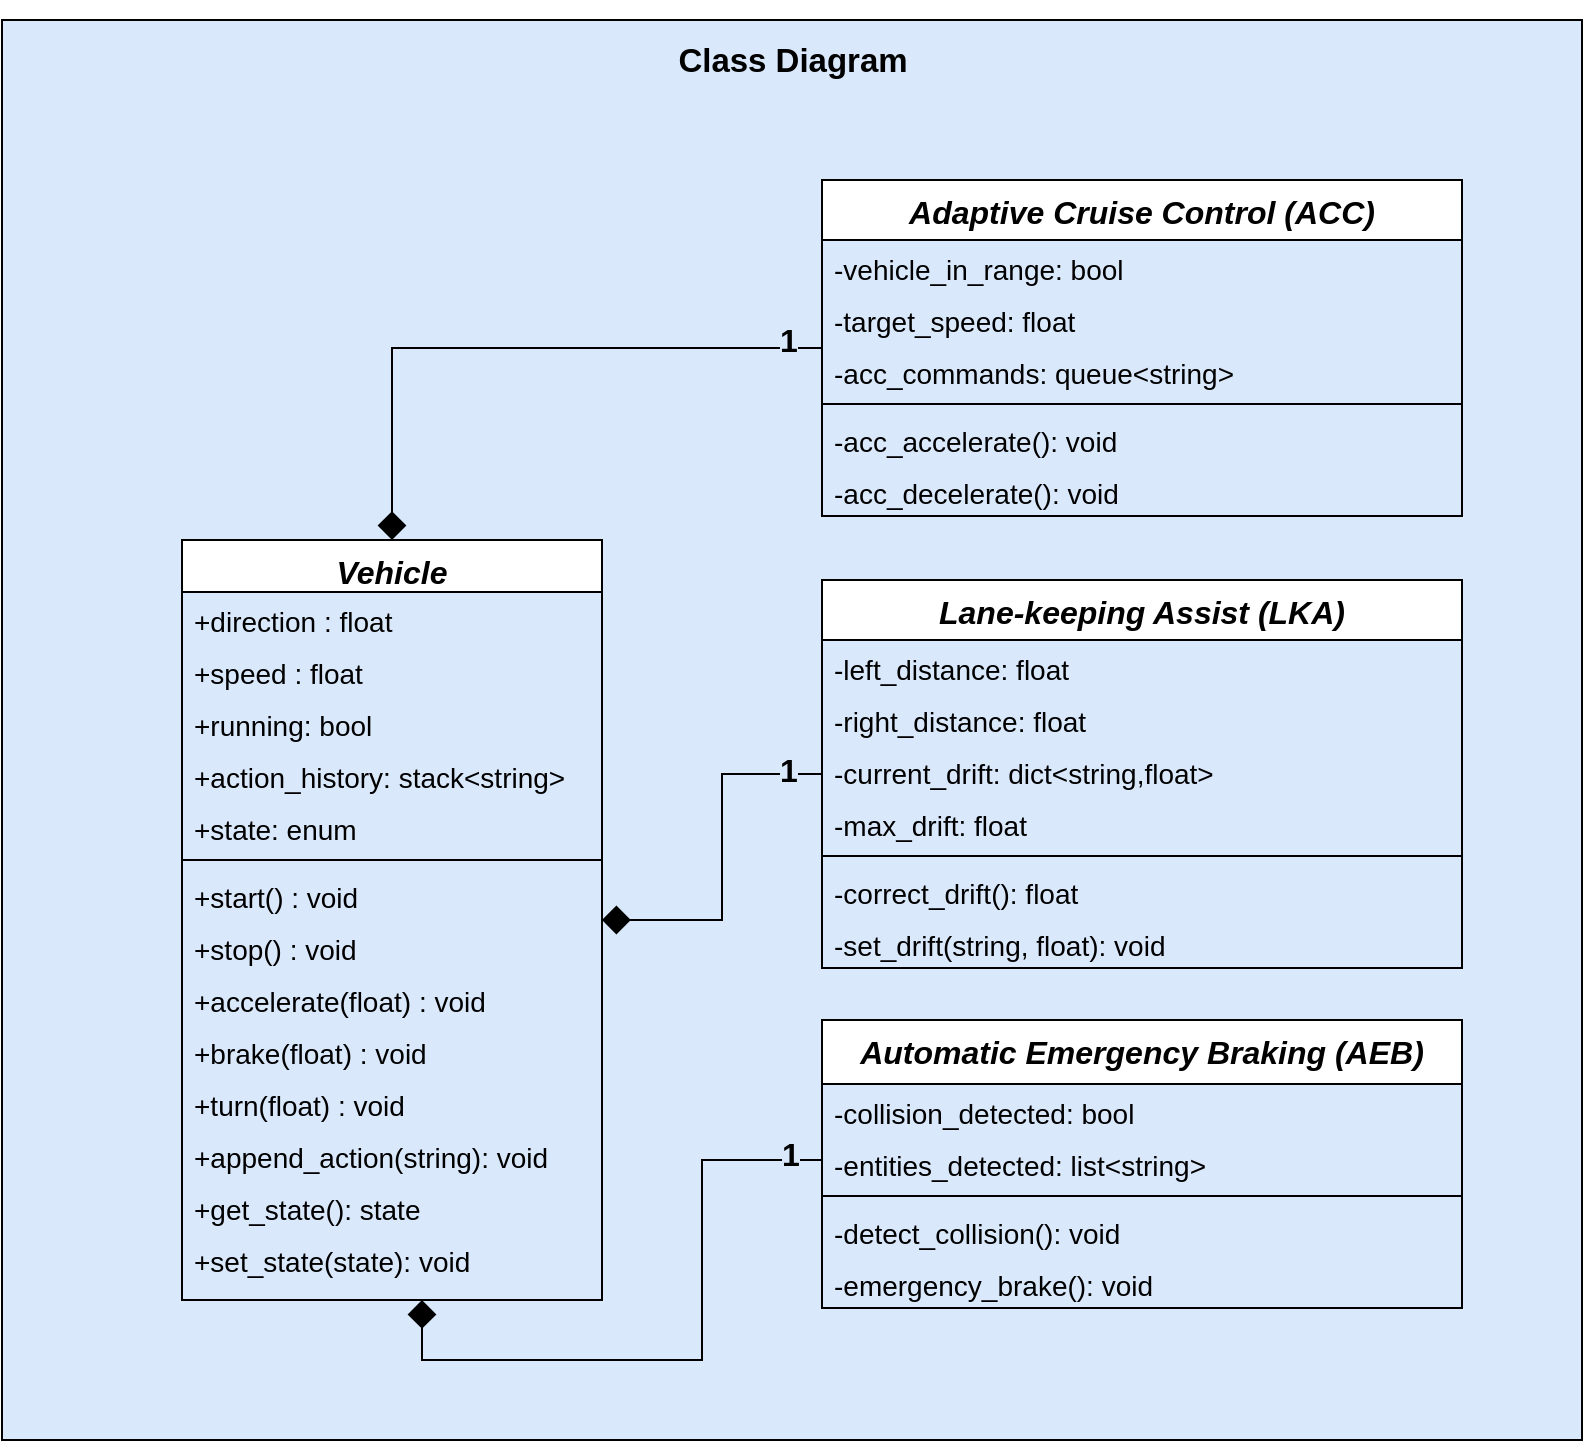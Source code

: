 <mxfile version="20.3.0" type="device"><diagram id="C5RBs43oDa-KdzZeNtuy" name="Page-1"><mxGraphModel dx="1778" dy="2250" grid="1" gridSize="10" guides="1" tooltips="1" connect="1" arrows="1" fold="1" page="1" pageScale="1" pageWidth="827" pageHeight="1169" math="0" shadow="0"><root><mxCell id="WIyWlLk6GJQsqaUBKTNV-0"/><mxCell id="WIyWlLk6GJQsqaUBKTNV-1" parent="WIyWlLk6GJQsqaUBKTNV-0"/><mxCell id="Ifsah4gDjvsLpaiLNbHs-3" value="" style="rounded=0;whiteSpace=wrap;html=1;shadow=0;glass=0;sketch=0;fontSize=16;gradientColor=none;fillColor=#DAE8FC;fillStyle=solid;" vertex="1" parent="WIyWlLk6GJQsqaUBKTNV-1"><mxGeometry x="19" y="-1150" width="790" height="710" as="geometry"/></mxCell><mxCell id="zkfFHV4jXpPFQw0GAbJ--0" value="Vehicle" style="swimlane;fontStyle=3;align=center;verticalAlign=top;childLayout=stackLayout;horizontal=1;startSize=26;horizontalStack=0;resizeParent=1;resizeLast=0;collapsible=1;marginBottom=0;rounded=0;shadow=0;strokeWidth=1;fontSize=16;swimlaneLine=1;sketch=0;swimlaneFillColor=none;gradientColor=none;" parent="WIyWlLk6GJQsqaUBKTNV-1" vertex="1"><mxGeometry x="109" y="-890" width="210" height="380" as="geometry"><mxRectangle x="220" y="160" width="160" height="26" as="alternateBounds"/></mxGeometry></mxCell><mxCell id="zkfFHV4jXpPFQw0GAbJ--1" value="+direction : float" style="text;align=left;verticalAlign=top;spacingLeft=4;spacingRight=4;overflow=hidden;rotatable=0;points=[[0,0.5],[1,0.5]];portConstraint=eastwest;fontSize=14;" parent="zkfFHV4jXpPFQw0GAbJ--0" vertex="1"><mxGeometry y="26" width="210" height="26" as="geometry"/></mxCell><mxCell id="zkfFHV4jXpPFQw0GAbJ--2" value="+speed : float" style="text;align=left;verticalAlign=top;spacingLeft=4;spacingRight=4;overflow=hidden;rotatable=0;points=[[0,0.5],[1,0.5]];portConstraint=eastwest;rounded=0;shadow=0;html=0;fontSize=14;" parent="zkfFHV4jXpPFQw0GAbJ--0" vertex="1"><mxGeometry y="52" width="210" height="26" as="geometry"/></mxCell><mxCell id="mii2rGx8am7IwSkeR5Ow-42" value="+running: bool" style="text;align=left;verticalAlign=top;spacingLeft=4;spacingRight=4;overflow=hidden;rotatable=0;points=[[0,0.5],[1,0.5]];portConstraint=eastwest;rounded=0;shadow=0;html=0;fontSize=14;" parent="zkfFHV4jXpPFQw0GAbJ--0" vertex="1"><mxGeometry y="78" width="210" height="26" as="geometry"/></mxCell><mxCell id="QdHuCyK7JrDkJNNDOWvG-0" value="+action_history: stack&lt;string&gt;" style="text;align=left;verticalAlign=top;spacingLeft=4;spacingRight=4;overflow=hidden;rotatable=0;points=[[0,0.5],[1,0.5]];portConstraint=eastwest;rounded=0;shadow=0;html=0;fontSize=14;" parent="zkfFHV4jXpPFQw0GAbJ--0" vertex="1"><mxGeometry y="104" width="210" height="26" as="geometry"/></mxCell><mxCell id="EL9Ea7p4WdLhUgLB-JUu-0" value="+state: enum" style="text;align=left;verticalAlign=top;spacingLeft=4;spacingRight=4;overflow=hidden;rotatable=0;points=[[0,0.5],[1,0.5]];portConstraint=eastwest;rounded=0;shadow=0;html=0;fontSize=14;" parent="zkfFHV4jXpPFQw0GAbJ--0" vertex="1"><mxGeometry y="130" width="210" height="26" as="geometry"/></mxCell><mxCell id="zkfFHV4jXpPFQw0GAbJ--4" value="" style="line;html=1;strokeWidth=1;align=left;verticalAlign=middle;spacingTop=-1;spacingLeft=3;spacingRight=3;rotatable=0;labelPosition=right;points=[];portConstraint=eastwest;gradientColor=none;" parent="zkfFHV4jXpPFQw0GAbJ--0" vertex="1"><mxGeometry y="156" width="210" height="8" as="geometry"/></mxCell><mxCell id="mii2rGx8am7IwSkeR5Ow-43" value="+start() : void" style="text;align=left;verticalAlign=top;spacingLeft=4;spacingRight=4;overflow=hidden;rotatable=0;points=[[0,0.5],[1,0.5]];portConstraint=eastwest;fontSize=14;" parent="zkfFHV4jXpPFQw0GAbJ--0" vertex="1"><mxGeometry y="164" width="210" height="26" as="geometry"/></mxCell><mxCell id="mii2rGx8am7IwSkeR5Ow-44" value="+stop() : void" style="text;align=left;verticalAlign=top;spacingLeft=4;spacingRight=4;overflow=hidden;rotatable=0;points=[[0,0.5],[1,0.5]];portConstraint=eastwest;fontSize=14;" parent="zkfFHV4jXpPFQw0GAbJ--0" vertex="1"><mxGeometry y="190" width="210" height="26" as="geometry"/></mxCell><mxCell id="lTzDsfitRxZ7q9W2kJzX-4" value="+accelerate(float) : void" style="text;align=left;verticalAlign=top;spacingLeft=4;spacingRight=4;overflow=hidden;rotatable=0;points=[[0,0.5],[1,0.5]];portConstraint=eastwest;fontSize=14;" parent="zkfFHV4jXpPFQw0GAbJ--0" vertex="1"><mxGeometry y="216" width="210" height="26" as="geometry"/></mxCell><mxCell id="zkfFHV4jXpPFQw0GAbJ--5" value="+brake(float) : void" style="text;align=left;verticalAlign=top;spacingLeft=4;spacingRight=4;overflow=hidden;rotatable=0;points=[[0,0.5],[1,0.5]];portConstraint=eastwest;fontSize=14;" parent="zkfFHV4jXpPFQw0GAbJ--0" vertex="1"><mxGeometry y="242" width="210" height="26" as="geometry"/></mxCell><mxCell id="lTzDsfitRxZ7q9W2kJzX-5" value="+turn(float) : void" style="text;align=left;verticalAlign=top;spacingLeft=4;spacingRight=4;overflow=hidden;rotatable=0;points=[[0,0.5],[1,0.5]];portConstraint=eastwest;fontSize=14;" parent="zkfFHV4jXpPFQw0GAbJ--0" vertex="1"><mxGeometry y="268" width="210" height="26" as="geometry"/></mxCell><mxCell id="QdHuCyK7JrDkJNNDOWvG-1" value="+append_action(string): void" style="text;align=left;verticalAlign=top;spacingLeft=4;spacingRight=4;overflow=hidden;rotatable=0;points=[[0,0.5],[1,0.5]];portConstraint=eastwest;fontSize=14;" parent="zkfFHV4jXpPFQw0GAbJ--0" vertex="1"><mxGeometry y="294" width="210" height="26" as="geometry"/></mxCell><mxCell id="Ifsah4gDjvsLpaiLNbHs-1" value="+get_state(): state" style="text;align=left;verticalAlign=top;spacingLeft=4;spacingRight=4;overflow=hidden;rotatable=0;points=[[0,0.5],[1,0.5]];portConstraint=eastwest;fontSize=14;" vertex="1" parent="zkfFHV4jXpPFQw0GAbJ--0"><mxGeometry y="320" width="210" height="26" as="geometry"/></mxCell><mxCell id="EL9Ea7p4WdLhUgLB-JUu-1" value="+set_state(state): void" style="text;align=left;verticalAlign=top;spacingLeft=4;spacingRight=4;overflow=hidden;rotatable=0;points=[[0,0.5],[1,0.5]];portConstraint=eastwest;fontSize=14;" parent="zkfFHV4jXpPFQw0GAbJ--0" vertex="1"><mxGeometry y="346" width="210" height="26" as="geometry"/></mxCell><mxCell id="ZNRvxXahvgJ5h_fGLTMg-5" style="edgeStyle=orthogonalEdgeStyle;rounded=0;orthogonalLoop=1;jettySize=auto;html=1;entryX=0.5;entryY=0;entryDx=0;entryDy=0;endArrow=diamond;endFill=1;startSize=6;endSize=12;" parent="WIyWlLk6GJQsqaUBKTNV-1" source="mii2rGx8am7IwSkeR5Ow-13" target="zkfFHV4jXpPFQw0GAbJ--0" edge="1"><mxGeometry relative="1" as="geometry"/></mxCell><mxCell id="ZNRvxXahvgJ5h_fGLTMg-7" value="1" style="edgeLabel;html=1;align=center;verticalAlign=middle;resizable=0;points=[];fontSize=16;fontStyle=1;labelBackgroundColor=#DAE8FC;" parent="ZNRvxXahvgJ5h_fGLTMg-5" vertex="1" connectable="0"><mxGeometry x="-0.887" y="-4" relative="1" as="geometry"><mxPoint as="offset"/></mxGeometry></mxCell><mxCell id="mii2rGx8am7IwSkeR5Ow-13" value="Adaptive Cruise Control (ACC)" style="swimlane;fontStyle=3;align=center;verticalAlign=top;childLayout=stackLayout;horizontal=1;startSize=30;horizontalStack=0;resizeParent=1;resizeLast=0;collapsible=1;marginBottom=0;rounded=0;shadow=0;strokeWidth=1;fontSize=16;swimlaneLine=1;sketch=0;swimlaneFillColor=none;gradientColor=none;" parent="WIyWlLk6GJQsqaUBKTNV-1" vertex="1"><mxGeometry x="429" y="-1070" width="320" height="168" as="geometry"><mxRectangle x="480" y="160" width="220" height="26" as="alternateBounds"/></mxGeometry></mxCell><mxCell id="mii2rGx8am7IwSkeR5Ow-14" value="-vehicle_in_range: bool" style="text;align=left;verticalAlign=top;spacingLeft=4;spacingRight=4;overflow=hidden;rotatable=0;points=[[0,0.5],[1,0.5]];portConstraint=eastwest;fontSize=14;" parent="mii2rGx8am7IwSkeR5Ow-13" vertex="1"><mxGeometry y="30" width="320" height="26" as="geometry"/></mxCell><mxCell id="Ifsah4gDjvsLpaiLNbHs-2" value="-target_speed: float" style="text;align=left;verticalAlign=top;spacingLeft=4;spacingRight=4;overflow=hidden;rotatable=0;points=[[0,0.5],[1,0.5]];portConstraint=eastwest;fontSize=14;" vertex="1" parent="mii2rGx8am7IwSkeR5Ow-13"><mxGeometry y="56" width="320" height="26" as="geometry"/></mxCell><mxCell id="QdHuCyK7JrDkJNNDOWvG-5" value="-acc_commands: queue&lt;string&gt;" style="text;align=left;verticalAlign=top;spacingLeft=4;spacingRight=4;overflow=hidden;rotatable=0;points=[[0,0.5],[1,0.5]];portConstraint=eastwest;fontSize=14;" parent="mii2rGx8am7IwSkeR5Ow-13" vertex="1"><mxGeometry y="82" width="320" height="26" as="geometry"/></mxCell><mxCell id="mii2rGx8am7IwSkeR5Ow-16" value="" style="line;html=1;strokeWidth=1;align=left;verticalAlign=middle;spacingTop=-1;spacingLeft=3;spacingRight=3;rotatable=0;labelPosition=right;points=[];portConstraint=eastwest;" parent="mii2rGx8am7IwSkeR5Ow-13" vertex="1"><mxGeometry y="108" width="320" height="8" as="geometry"/></mxCell><mxCell id="mii2rGx8am7IwSkeR5Ow-17" value="-acc_accelerate(): void" style="text;align=left;verticalAlign=top;spacingLeft=4;spacingRight=4;overflow=hidden;rotatable=0;points=[[0,0.5],[1,0.5]];portConstraint=eastwest;fontSize=14;" parent="mii2rGx8am7IwSkeR5Ow-13" vertex="1"><mxGeometry y="116" width="320" height="26" as="geometry"/></mxCell><mxCell id="mii2rGx8am7IwSkeR5Ow-18" value="-acc_decelerate(): void" style="text;align=left;verticalAlign=top;spacingLeft=4;spacingRight=4;overflow=hidden;rotatable=0;points=[[0,0.5],[1,0.5]];portConstraint=eastwest;fontSize=14;" parent="mii2rGx8am7IwSkeR5Ow-13" vertex="1"><mxGeometry y="142" width="320" height="26" as="geometry"/></mxCell><mxCell id="ZNRvxXahvgJ5h_fGLTMg-4" style="edgeStyle=orthogonalEdgeStyle;rounded=0;orthogonalLoop=1;jettySize=auto;html=1;endArrow=diamond;endFill=1;endSize=12;" parent="WIyWlLk6GJQsqaUBKTNV-1" source="mii2rGx8am7IwSkeR5Ow-25" target="zkfFHV4jXpPFQw0GAbJ--0" edge="1"><mxGeometry relative="1" as="geometry"/></mxCell><mxCell id="ZNRvxXahvgJ5h_fGLTMg-6" value="1" style="edgeLabel;html=1;align=center;verticalAlign=middle;resizable=0;points=[];fontSize=16;fontStyle=1;labelBackgroundColor=#DAE8FC;" parent="ZNRvxXahvgJ5h_fGLTMg-4" vertex="1" connectable="0"><mxGeometry x="-0.807" y="-2" relative="1" as="geometry"><mxPoint as="offset"/></mxGeometry></mxCell><mxCell id="mii2rGx8am7IwSkeR5Ow-25" value="Lane-keeping Assist (LKA)" style="swimlane;fontStyle=3;align=center;verticalAlign=top;childLayout=stackLayout;horizontal=1;startSize=30;horizontalStack=0;resizeParent=1;resizeLast=0;collapsible=1;marginBottom=0;rounded=0;shadow=0;strokeWidth=1;fontSize=16;swimlaneLine=1;sketch=0;swimlaneFillColor=none;gradientColor=none;" parent="WIyWlLk6GJQsqaUBKTNV-1" vertex="1"><mxGeometry x="429" y="-870" width="320" height="194" as="geometry"><mxRectangle x="480" y="302" width="220" height="26" as="alternateBounds"/></mxGeometry></mxCell><mxCell id="mii2rGx8am7IwSkeR5Ow-26" value="-left_distance: float" style="text;align=left;verticalAlign=top;spacingLeft=4;spacingRight=4;overflow=hidden;rotatable=0;points=[[0,0.5],[1,0.5]];portConstraint=eastwest;fontSize=14;" parent="mii2rGx8am7IwSkeR5Ow-25" vertex="1"><mxGeometry y="30" width="320" height="26" as="geometry"/></mxCell><mxCell id="mii2rGx8am7IwSkeR5Ow-27" value="-right_distance: float" style="text;align=left;verticalAlign=top;spacingLeft=4;spacingRight=4;overflow=hidden;rotatable=0;points=[[0,0.5],[1,0.5]];portConstraint=eastwest;rounded=0;shadow=0;html=0;fontSize=14;" parent="mii2rGx8am7IwSkeR5Ow-25" vertex="1"><mxGeometry y="56" width="320" height="26" as="geometry"/></mxCell><mxCell id="ZNRvxXahvgJ5h_fGLTMg-0" value="-current_drift: dict&lt;string,float&gt;" style="text;align=left;verticalAlign=top;spacingLeft=4;spacingRight=4;overflow=hidden;rotatable=0;points=[[0,0.5],[1,0.5]];portConstraint=eastwest;rounded=0;shadow=0;html=0;fontSize=14;" parent="mii2rGx8am7IwSkeR5Ow-25" vertex="1"><mxGeometry y="82" width="320" height="26" as="geometry"/></mxCell><mxCell id="ZNRvxXahvgJ5h_fGLTMg-1" value="-max_drift: float" style="text;align=left;verticalAlign=top;spacingLeft=4;spacingRight=4;overflow=hidden;rotatable=0;points=[[0,0.5],[1,0.5]];portConstraint=eastwest;rounded=0;shadow=0;html=0;fontSize=14;" parent="mii2rGx8am7IwSkeR5Ow-25" vertex="1"><mxGeometry y="108" width="320" height="26" as="geometry"/></mxCell><mxCell id="mii2rGx8am7IwSkeR5Ow-28" value="" style="line;html=1;strokeWidth=1;align=left;verticalAlign=middle;spacingTop=-1;spacingLeft=3;spacingRight=3;rotatable=0;labelPosition=right;points=[];portConstraint=eastwest;" parent="mii2rGx8am7IwSkeR5Ow-25" vertex="1"><mxGeometry y="134" width="320" height="8" as="geometry"/></mxCell><mxCell id="mii2rGx8am7IwSkeR5Ow-30" value="-correct_drift(): float" style="text;align=left;verticalAlign=top;spacingLeft=4;spacingRight=4;overflow=hidden;rotatable=0;points=[[0,0.5],[1,0.5]];portConstraint=eastwest;fontSize=14;" parent="mii2rGx8am7IwSkeR5Ow-25" vertex="1"><mxGeometry y="142" width="320" height="26" as="geometry"/></mxCell><mxCell id="ED1c1MAqzy6L2Qwims33-0" value="-set_drift(string, float): void" style="text;align=left;verticalAlign=top;spacingLeft=4;spacingRight=4;overflow=hidden;rotatable=0;points=[[0,0.5],[1,0.5]];portConstraint=eastwest;fontSize=14;" parent="mii2rGx8am7IwSkeR5Ow-25" vertex="1"><mxGeometry y="168" width="320" height="26" as="geometry"/></mxCell><mxCell id="ZNRvxXahvgJ5h_fGLTMg-2" style="edgeStyle=orthogonalEdgeStyle;rounded=0;orthogonalLoop=1;jettySize=auto;html=1;endArrow=diamond;endFill=1;exitX=0;exitY=0.5;exitDx=0;exitDy=0;endSize=12;" parent="WIyWlLk6GJQsqaUBKTNV-1" source="QdHuCyK7JrDkJNNDOWvG-4" edge="1"><mxGeometry relative="1" as="geometry"><mxPoint x="229" y="-510" as="targetPoint"/><Array as="points"><mxPoint x="429" y="-580"/><mxPoint x="369" y="-580"/><mxPoint x="369" y="-480"/><mxPoint x="229" y="-480"/></Array></mxGeometry></mxCell><mxCell id="ZNRvxXahvgJ5h_fGLTMg-8" value="1" style="edgeLabel;html=1;align=center;verticalAlign=middle;resizable=0;points=[];fontSize=16;fontStyle=1;labelBackgroundColor=#DAE8FC;" parent="ZNRvxXahvgJ5h_fGLTMg-2" vertex="1" connectable="0"><mxGeometry x="-0.898" y="-3" relative="1" as="geometry"><mxPoint as="offset"/></mxGeometry></mxCell><mxCell id="mii2rGx8am7IwSkeR5Ow-33" value="Automatic Emergency Braking (AEB)" style="swimlane;fontStyle=3;align=center;verticalAlign=top;childLayout=stackLayout;horizontal=1;startSize=32;horizontalStack=0;resizeParent=1;resizeLast=0;collapsible=1;marginBottom=0;rounded=0;shadow=0;strokeWidth=1;fontSize=16;swimlaneLine=1;sketch=0;swimlaneFillColor=none;gradientColor=none;" parent="WIyWlLk6GJQsqaUBKTNV-1" vertex="1"><mxGeometry x="429" y="-650" width="320" height="144" as="geometry"><mxRectangle x="480" y="510" width="220" height="26" as="alternateBounds"/></mxGeometry></mxCell><mxCell id="mii2rGx8am7IwSkeR5Ow-34" value="-collision_detected: bool" style="text;align=left;verticalAlign=top;spacingLeft=4;spacingRight=4;overflow=hidden;rotatable=0;points=[[0,0.5],[1,0.5]];portConstraint=eastwest;fontSize=14;" parent="mii2rGx8am7IwSkeR5Ow-33" vertex="1"><mxGeometry y="32" width="320" height="26" as="geometry"/></mxCell><mxCell id="QdHuCyK7JrDkJNNDOWvG-4" value="-entities_detected: list&lt;string&gt;" style="text;align=left;verticalAlign=top;spacingLeft=4;spacingRight=4;overflow=hidden;rotatable=0;points=[[0,0.5],[1,0.5]];portConstraint=eastwest;fontSize=14;" parent="mii2rGx8am7IwSkeR5Ow-33" vertex="1"><mxGeometry y="58" width="320" height="26" as="geometry"/></mxCell><mxCell id="mii2rGx8am7IwSkeR5Ow-36" value="" style="line;html=1;strokeWidth=1;align=left;verticalAlign=middle;spacingTop=-1;spacingLeft=3;spacingRight=3;rotatable=0;labelPosition=right;points=[];portConstraint=eastwest;" parent="mii2rGx8am7IwSkeR5Ow-33" vertex="1"><mxGeometry y="84" width="320" height="8" as="geometry"/></mxCell><mxCell id="mii2rGx8am7IwSkeR5Ow-37" value="-detect_collision(): void" style="text;align=left;verticalAlign=top;spacingLeft=4;spacingRight=4;overflow=hidden;rotatable=0;points=[[0,0.5],[1,0.5]];portConstraint=eastwest;fontSize=14;" parent="mii2rGx8am7IwSkeR5Ow-33" vertex="1"><mxGeometry y="92" width="320" height="26" as="geometry"/></mxCell><mxCell id="mii2rGx8am7IwSkeR5Ow-38" value="-emergency_brake(): void" style="text;align=left;verticalAlign=top;spacingLeft=4;spacingRight=4;overflow=hidden;rotatable=0;points=[[0,0.5],[1,0.5]];portConstraint=eastwest;fontSize=14;" parent="mii2rGx8am7IwSkeR5Ow-33" vertex="1"><mxGeometry y="118" width="320" height="26" as="geometry"/></mxCell><mxCell id="Ifsah4gDjvsLpaiLNbHs-4" value="&lt;h2&gt;&lt;b&gt;Class Diagram&lt;/b&gt;&lt;/h2&gt;" style="text;html=1;align=center;verticalAlign=middle;resizable=0;points=[];autosize=1;strokeColor=none;fillColor=none;fontSize=11;" vertex="1" parent="WIyWlLk6GJQsqaUBKTNV-1"><mxGeometry x="344" y="-1160" width="140" height="60" as="geometry"/></mxCell></root></mxGraphModel></diagram></mxfile>